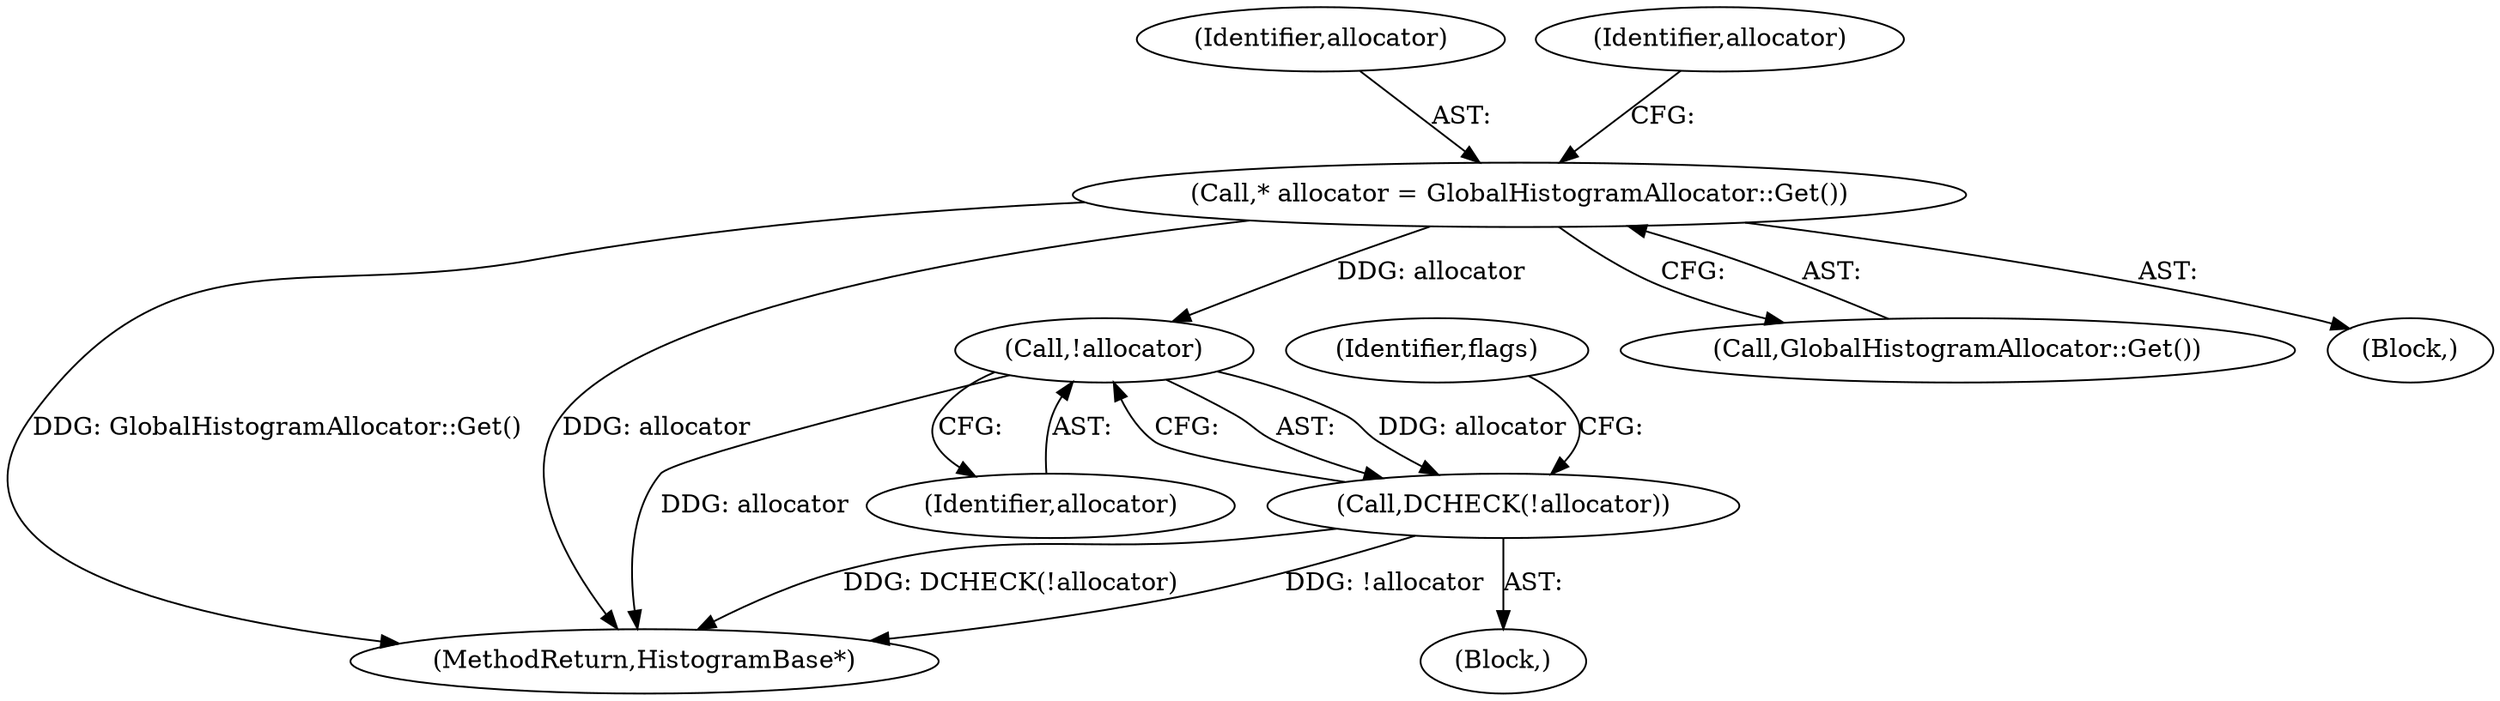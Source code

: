 digraph "0_Chrome_03c2e97746a2c471ae136b0c669f8d0c033fe168_0@API" {
"1000146" [label="(Call,!allocator)"];
"1000121" [label="(Call,* allocator = GlobalHistogramAllocator::Get())"];
"1000145" [label="(Call,DCHECK(!allocator))"];
"1000122" [label="(Identifier,allocator)"];
"1000147" [label="(Identifier,allocator)"];
"1000145" [label="(Call,DCHECK(!allocator))"];
"1000149" [label="(Identifier,flags)"];
"1000121" [label="(Call,* allocator = GlobalHistogramAllocator::Get())"];
"1000125" [label="(Identifier,allocator)"];
"1000146" [label="(Call,!allocator)"];
"1000187" [label="(MethodReturn,HistogramBase*)"];
"1000141" [label="(Block,)"];
"1000123" [label="(Call,GlobalHistogramAllocator::Get())"];
"1000114" [label="(Block,)"];
"1000146" -> "1000145"  [label="AST: "];
"1000146" -> "1000147"  [label="CFG: "];
"1000147" -> "1000146"  [label="AST: "];
"1000145" -> "1000146"  [label="CFG: "];
"1000146" -> "1000187"  [label="DDG: allocator"];
"1000146" -> "1000145"  [label="DDG: allocator"];
"1000121" -> "1000146"  [label="DDG: allocator"];
"1000121" -> "1000114"  [label="AST: "];
"1000121" -> "1000123"  [label="CFG: "];
"1000122" -> "1000121"  [label="AST: "];
"1000123" -> "1000121"  [label="AST: "];
"1000125" -> "1000121"  [label="CFG: "];
"1000121" -> "1000187"  [label="DDG: GlobalHistogramAllocator::Get()"];
"1000121" -> "1000187"  [label="DDG: allocator"];
"1000145" -> "1000141"  [label="AST: "];
"1000149" -> "1000145"  [label="CFG: "];
"1000145" -> "1000187"  [label="DDG: DCHECK(!allocator)"];
"1000145" -> "1000187"  [label="DDG: !allocator"];
}
